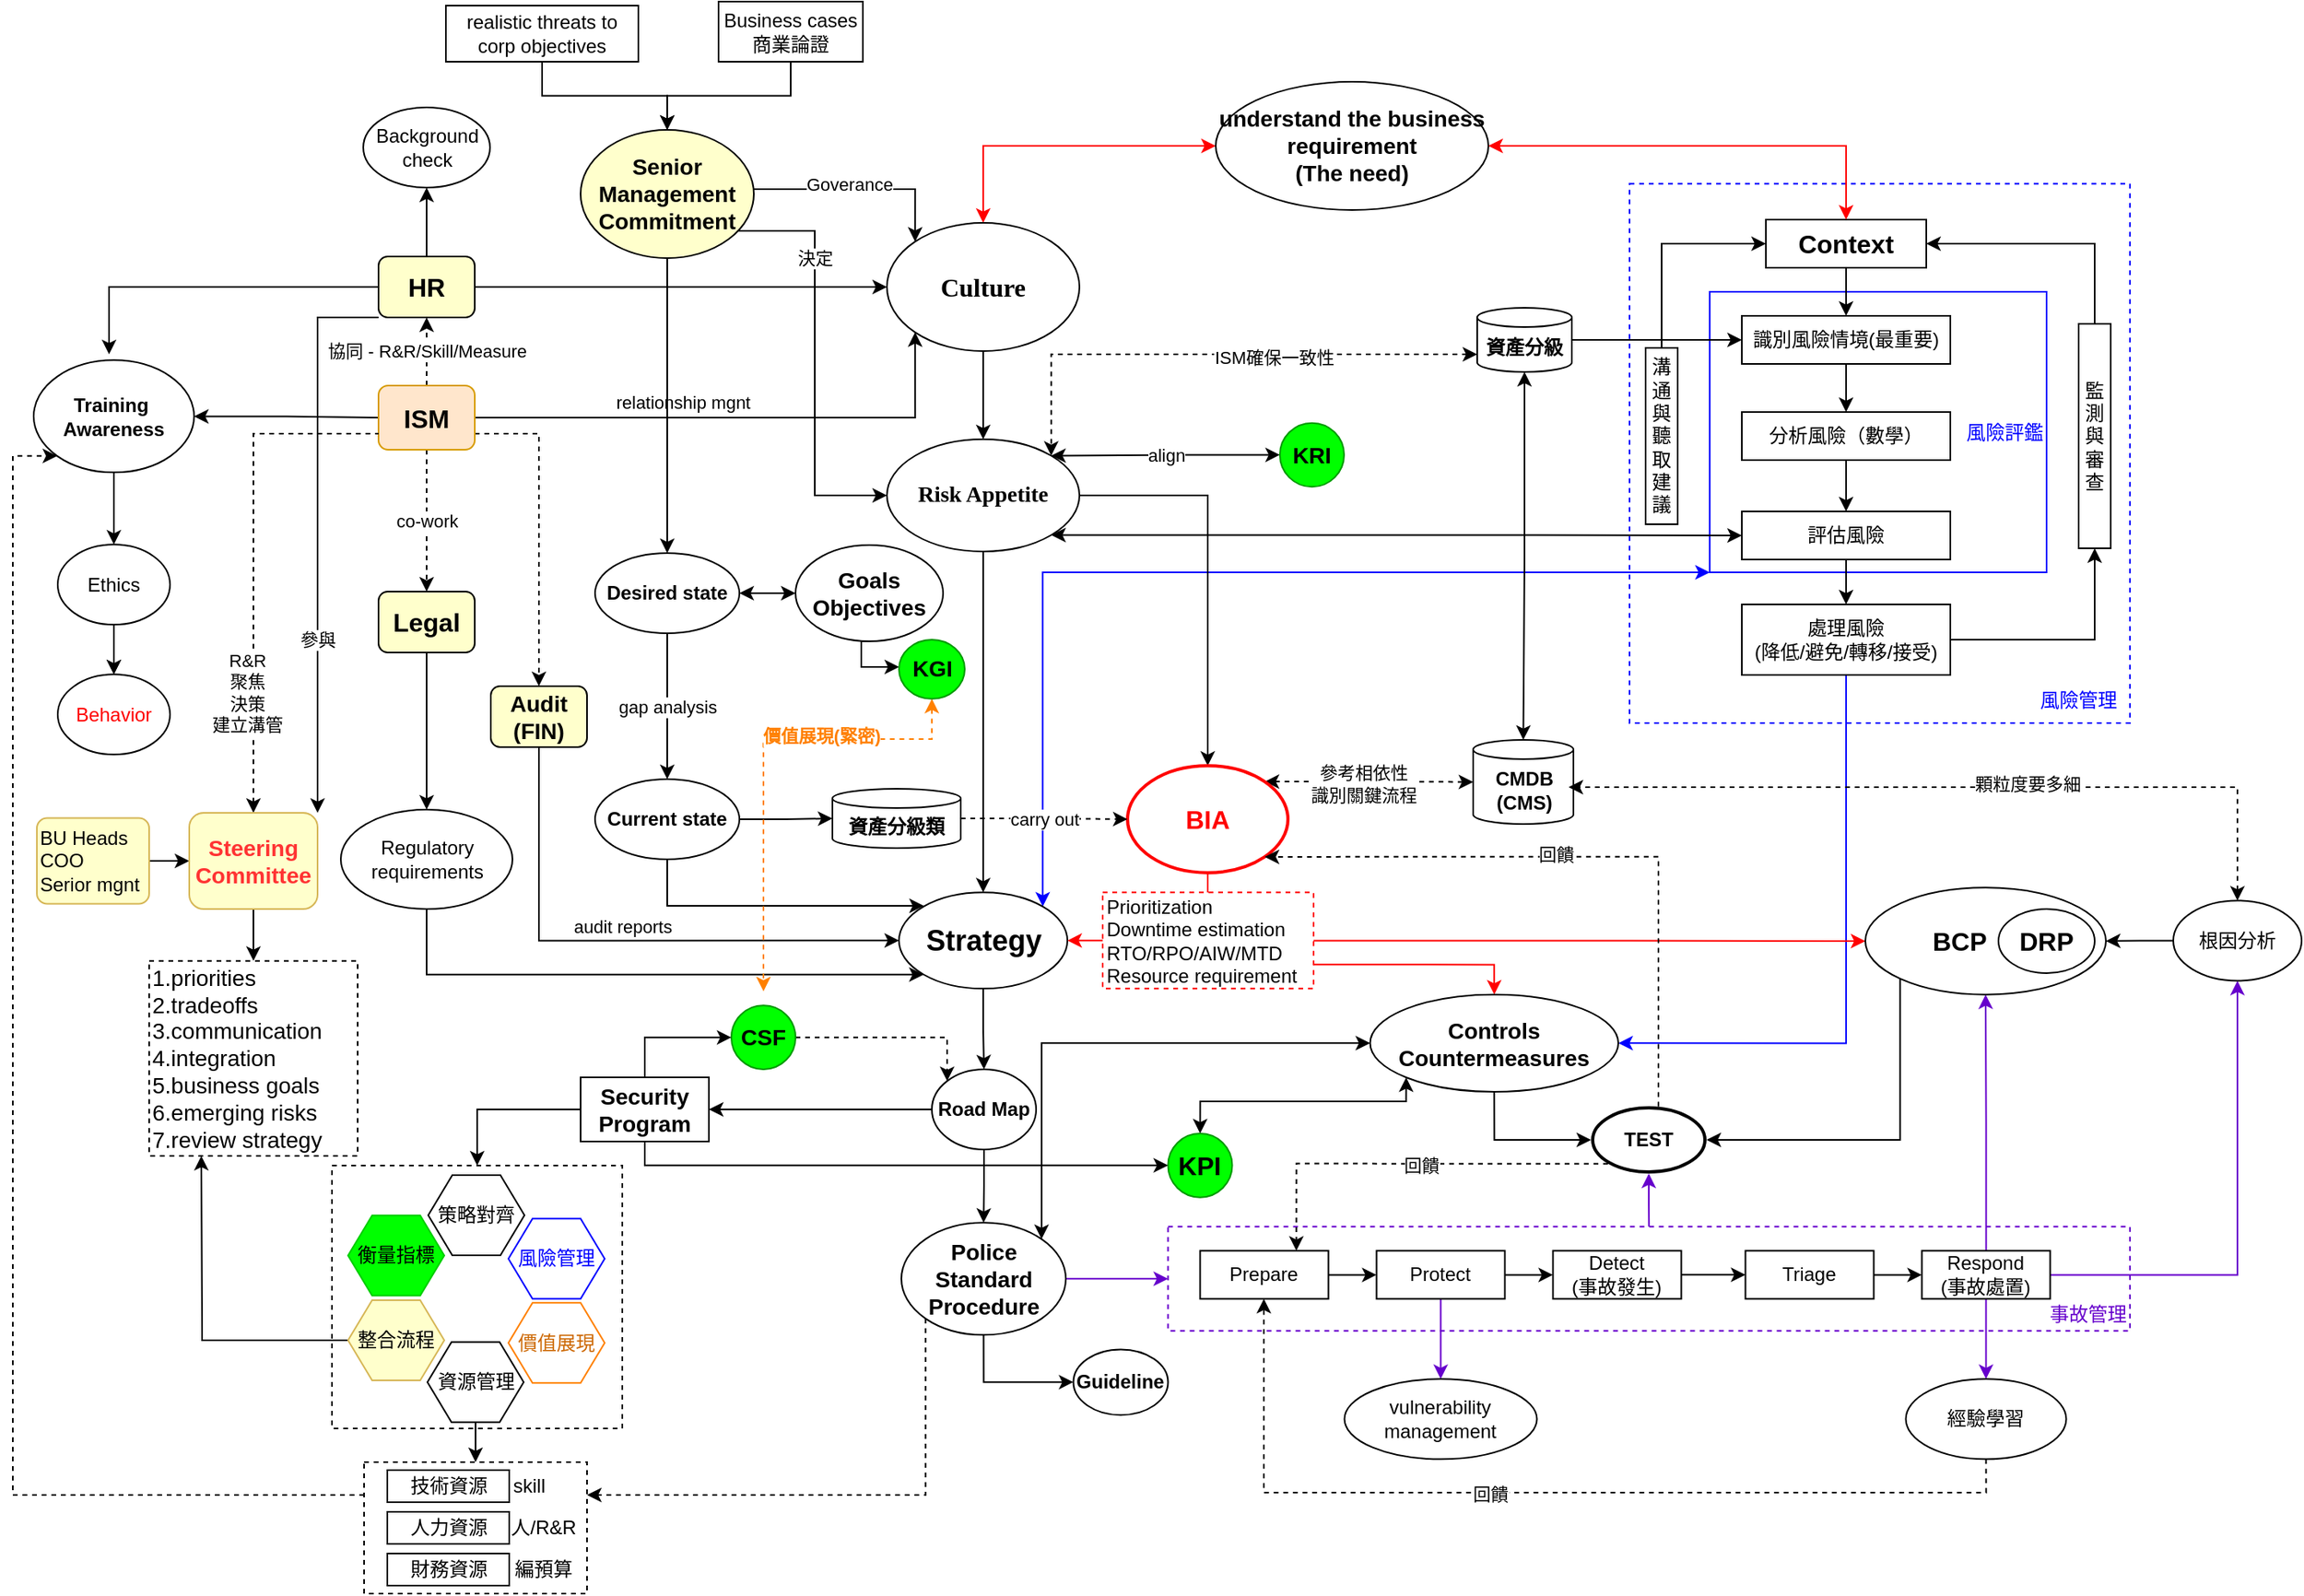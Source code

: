 <mxfile version="14.4.2" type="github">
  <diagram name="CISM" id="42789a77-a242-8287-6e28-9cd8cfd52e62">
    <mxGraphModel dx="1422" dy="736" grid="1" gridSize="10" guides="1" tooltips="1" connect="1" arrows="1" fold="1" page="1" pageScale="1" pageWidth="1600" pageHeight="1200" background="#ffffff" math="0" shadow="0">
      <root>
        <mxCell id="0" />
        <mxCell id="1" parent="0" />
        <mxCell id="6cWSYlQudJ8H9ZqFwGrA-1" style="edgeStyle=orthogonalEdgeStyle;rounded=0;orthogonalLoop=1;jettySize=auto;html=1;exitX=0;exitY=0.25;exitDx=0;exitDy=0;entryX=0;entryY=1;entryDx=0;entryDy=0;dashed=1;" edge="1" parent="1" source="t0RdN4NFsOp_hTCud_wr-24" target="Z_T5WOkKw4FG-YKkFipD-11">
          <mxGeometry relative="1" as="geometry">
            <Array as="points">
              <mxPoint x="10" y="952" />
              <mxPoint x="10" y="303" />
            </Array>
          </mxGeometry>
        </mxCell>
        <mxCell id="t0RdN4NFsOp_hTCud_wr-24" value="/ㄥ" style="rounded=0;whiteSpace=wrap;html=1;dashed=1;" parent="1" vertex="1">
          <mxGeometry x="229" y="931" width="139" height="82" as="geometry" />
        </mxCell>
        <mxCell id="t0RdN4NFsOp_hTCud_wr-13" value="" style="rounded=0;whiteSpace=wrap;html=1;dashed=1;" parent="1" vertex="1">
          <mxGeometry x="209" y="746" width="181" height="164" as="geometry" />
        </mxCell>
        <mxCell id="RKfxSkE61p598FqZE3x6-5" value="&lt;div style=&quot;text-align: justify&quot;&gt;&lt;/div&gt;" style="rounded=0;whiteSpace=wrap;html=1;align=right;strokeColor=#0000FF;dashed=1;" parent="1" vertex="1">
          <mxGeometry x="1018" y="133.67" width="312" height="336.33" as="geometry" />
        </mxCell>
        <mxCell id="Z_T5WOkKw4FG-YKkFipD-60" value="&lt;div&gt;&lt;span&gt;&lt;font color=&quot;#6600cc&quot;&gt;&lt;br&gt;&lt;/font&gt;&lt;/span&gt;&lt;/div&gt;&lt;div&gt;&lt;span&gt;&lt;font color=&quot;#6600cc&quot;&gt;&lt;br&gt;&lt;/font&gt;&lt;/span&gt;&lt;/div&gt;&lt;div&gt;&lt;span&gt;&lt;font color=&quot;#6600cc&quot;&gt;&lt;br&gt;&lt;/font&gt;&lt;/span&gt;&lt;/div&gt;&lt;div&gt;&lt;span&gt;&lt;font color=&quot;#6600cc&quot;&gt;事故管理&lt;/font&gt;&lt;/span&gt;&lt;/div&gt;" style="rounded=0;whiteSpace=wrap;html=1;fillColor=#FFFFFF;align=right;dashed=1;strokeColor=#6600CC;" parent="1" vertex="1">
          <mxGeometry x="730.25" y="784.16" width="599.75" height="65" as="geometry" />
        </mxCell>
        <mxCell id="Z_T5WOkKw4FG-YKkFipD-143" style="edgeStyle=orthogonalEdgeStyle;rounded=0;orthogonalLoop=1;jettySize=auto;html=1;entryX=1;entryY=0;entryDx=0;entryDy=0;startArrow=classic;startFill=1;endArrow=classic;endFill=1;exitX=0;exitY=1;exitDx=0;exitDy=0;strokeColor=#0000FF;" parent="1" source="Z_T5WOkKw4FG-YKkFipD-38" target="Z_T5WOkKw4FG-YKkFipD-3" edge="1">
          <mxGeometry relative="1" as="geometry">
            <Array as="points">
              <mxPoint x="652" y="376" />
            </Array>
          </mxGeometry>
        </mxCell>
        <mxCell id="Z_T5WOkKw4FG-YKkFipD-38" value="&lt;font color=&quot;#0000ff&quot;&gt;風險評鑑&lt;/font&gt;" style="rounded=0;whiteSpace=wrap;html=1;fillColor=#FFFFFF;align=right;strokeColor=#0000FF;" parent="1" vertex="1">
          <mxGeometry x="1068" y="201" width="210" height="175" as="geometry" />
        </mxCell>
        <mxCell id="Z_T5WOkKw4FG-YKkFipD-5" style="edgeStyle=orthogonalEdgeStyle;rounded=0;orthogonalLoop=1;jettySize=auto;html=1;exitX=0;exitY=0.5;exitDx=0;exitDy=0;startArrow=classic;startFill=1;endArrow=classic;endFill=1;strokeColor=#FF0000;" parent="1" source="RKfxSkE61p598FqZE3x6-7" target="1ea317790d2ca983-3" edge="1">
          <mxGeometry relative="1" as="geometry">
            <mxPoint x="295" y="188" as="sourcePoint" />
            <Array as="points">
              <mxPoint x="615" y="110" />
            </Array>
          </mxGeometry>
        </mxCell>
        <mxCell id="Z_T5WOkKw4FG-YKkFipD-2" style="edgeStyle=orthogonalEdgeStyle;rounded=0;orthogonalLoop=1;jettySize=auto;html=1;exitX=0.5;exitY=1;exitDx=0;exitDy=0;" parent="1" source="1ea317790d2ca983-3" target="1ea317790d2ca983-4" edge="1">
          <mxGeometry relative="1" as="geometry" />
        </mxCell>
        <mxCell id="Z_T5WOkKw4FG-YKkFipD-57" style="edgeStyle=orthogonalEdgeStyle;rounded=0;orthogonalLoop=1;jettySize=auto;html=1;entryX=1;entryY=0.5;entryDx=0;entryDy=0;startArrow=classic;startFill=1;endArrow=none;endFill=0;" parent="1" source="1ea317790d2ca983-3" target="Z_T5WOkKw4FG-YKkFipD-21" edge="1">
          <mxGeometry relative="1" as="geometry" />
        </mxCell>
        <mxCell id="1ea317790d2ca983-3" value="&lt;span&gt;&lt;font size=&quot;1&quot;&gt;&lt;b style=&quot;font-size: 16px&quot;&gt;Culture&lt;/b&gt;&lt;/font&gt;&lt;/span&gt;" style="ellipse;whiteSpace=wrap;html=1;rounded=0;shadow=0;comic=0;labelBackgroundColor=none;strokeWidth=1;fontFamily=Verdana;fontSize=12;align=center;" parent="1" vertex="1">
          <mxGeometry x="555" y="158" width="120" height="80" as="geometry" />
        </mxCell>
        <mxCell id="Z_T5WOkKw4FG-YKkFipD-75" value="" style="edgeStyle=orthogonalEdgeStyle;rounded=0;orthogonalLoop=1;jettySize=auto;html=1;startArrow=none;startFill=0;endArrow=classic;endFill=1;entryX=0.5;entryY=0;entryDx=0;entryDy=0;exitX=1;exitY=0.5;exitDx=0;exitDy=0;exitPerimeter=0;" parent="1" source="1ea317790d2ca983-4" target="Z_T5WOkKw4FG-YKkFipD-55" edge="1">
          <mxGeometry relative="1" as="geometry" />
        </mxCell>
        <mxCell id="Z_T5WOkKw4FG-YKkFipD-111" style="edgeStyle=orthogonalEdgeStyle;rounded=0;orthogonalLoop=1;jettySize=auto;html=1;exitX=1;exitY=1;exitDx=0;exitDy=0;entryX=0;entryY=0.5;entryDx=0;entryDy=0;startArrow=classic;startFill=1;endArrow=classic;endFill=1;" parent="1" source="1ea317790d2ca983-4" target="Z_T5WOkKw4FG-YKkFipD-30" edge="1">
          <mxGeometry relative="1" as="geometry">
            <Array as="points">
              <mxPoint x="960" y="353" />
              <mxPoint x="960" y="353" />
            </Array>
          </mxGeometry>
        </mxCell>
        <mxCell id="Z_T5WOkKw4FG-YKkFipD-129" style="edgeStyle=orthogonalEdgeStyle;rounded=0;orthogonalLoop=1;jettySize=auto;html=1;startArrow=none;startFill=0;endArrow=classic;endFill=1;" parent="1" source="1ea317790d2ca983-4" target="Z_T5WOkKw4FG-YKkFipD-3" edge="1">
          <mxGeometry relative="1" as="geometry" />
        </mxCell>
        <mxCell id="1ea317790d2ca983-4" value="&lt;span&gt;&lt;font size=&quot;1&quot;&gt;&lt;b style=&quot;font-size: 14px&quot;&gt;Risk Appetite&lt;/b&gt;&lt;/font&gt;&lt;/span&gt;" style="ellipse;whiteSpace=wrap;html=1;rounded=0;shadow=0;comic=0;labelBackgroundColor=none;strokeWidth=1;fontFamily=Verdana;fontSize=12;align=center;" parent="1" vertex="1">
          <mxGeometry x="555" y="293" width="120" height="70" as="geometry" />
        </mxCell>
        <mxCell id="Z_T5WOkKw4FG-YKkFipD-132" value="" style="edgeStyle=orthogonalEdgeStyle;rounded=0;orthogonalLoop=1;jettySize=auto;html=1;startArrow=none;startFill=0;endArrow=classic;endFill=1;" parent="1" source="I_x3B0UFov074bQ4PSzn-11" target="Z_T5WOkKw4FG-YKkFipD-4" edge="1">
          <mxGeometry relative="1" as="geometry" />
        </mxCell>
        <mxCell id="Z_T5WOkKw4FG-YKkFipD-3" value="&lt;b&gt;&lt;font style=&quot;font-size: 18px&quot;&gt;Strategy&lt;/font&gt;&lt;/b&gt;" style="ellipse;whiteSpace=wrap;html=1;" parent="1" vertex="1">
          <mxGeometry x="562.5" y="575.66" width="105" height="60" as="geometry" />
        </mxCell>
        <mxCell id="Z_T5WOkKw4FG-YKkFipD-66" value="" style="edgeStyle=orthogonalEdgeStyle;rounded=0;orthogonalLoop=1;jettySize=auto;html=1;strokeColor=#6600CC;" parent="1" source="Z_T5WOkKw4FG-YKkFipD-4" target="Z_T5WOkKw4FG-YKkFipD-60" edge="1">
          <mxGeometry relative="1" as="geometry" />
        </mxCell>
        <mxCell id="6cWSYlQudJ8H9ZqFwGrA-2" style="edgeStyle=orthogonalEdgeStyle;rounded=0;orthogonalLoop=1;jettySize=auto;html=1;exitX=0;exitY=1;exitDx=0;exitDy=0;entryX=1;entryY=0.25;entryDx=0;entryDy=0;dashed=1;" edge="1" parent="1" source="Z_T5WOkKw4FG-YKkFipD-4" target="t0RdN4NFsOp_hTCud_wr-24">
          <mxGeometry relative="1" as="geometry">
            <Array as="points">
              <mxPoint x="579" y="952" />
            </Array>
          </mxGeometry>
        </mxCell>
        <mxCell id="Z_T5WOkKw4FG-YKkFipD-4" value="&lt;b style=&quot;font-size: 14px&quot;&gt;&lt;span&gt;Police&lt;/span&gt;&lt;br&gt;&lt;span&gt;Standard&lt;/span&gt;&lt;br&gt;&lt;span&gt;Procedure&lt;/span&gt;&lt;/b&gt;" style="ellipse;whiteSpace=wrap;html=1;align=center;" parent="1" vertex="1">
          <mxGeometry x="564" y="781.66" width="102.5" height="70" as="geometry" />
        </mxCell>
        <mxCell id="Z_T5WOkKw4FG-YKkFipD-15" value="" style="edgeStyle=orthogonalEdgeStyle;rounded=0;orthogonalLoop=1;jettySize=auto;html=1;" parent="1" source="Z_T5WOkKw4FG-YKkFipD-9" target="Z_T5WOkKw4FG-YKkFipD-10" edge="1">
          <mxGeometry relative="1" as="geometry" />
        </mxCell>
        <mxCell id="Z_T5WOkKw4FG-YKkFipD-10" value="&lt;font color=&quot;#ff0000&quot;&gt;Behavior&lt;/font&gt;" style="ellipse;whiteSpace=wrap;html=1;" parent="1" vertex="1">
          <mxGeometry x="38" y="439.66" width="70" height="50" as="geometry" />
        </mxCell>
        <mxCell id="Z_T5WOkKw4FG-YKkFipD-14" value="" style="edgeStyle=orthogonalEdgeStyle;rounded=0;orthogonalLoop=1;jettySize=auto;html=1;" parent="1" source="Z_T5WOkKw4FG-YKkFipD-9" target="Z_T5WOkKw4FG-YKkFipD-10" edge="1">
          <mxGeometry relative="1" as="geometry" />
        </mxCell>
        <mxCell id="Z_T5WOkKw4FG-YKkFipD-69" value="" style="edgeStyle=orthogonalEdgeStyle;rounded=0;orthogonalLoop=1;jettySize=auto;html=1;startArrow=classic;startFill=1;endArrow=none;endFill=0;" parent="1" source="Z_T5WOkKw4FG-YKkFipD-11" target="Z_T5WOkKw4FG-YKkFipD-20" edge="1">
          <mxGeometry relative="1" as="geometry" />
        </mxCell>
        <mxCell id="Z_T5WOkKw4FG-YKkFipD-11" value="&lt;b&gt;Training&amp;nbsp;&lt;br&gt;Awareness&lt;/b&gt;" style="ellipse;whiteSpace=wrap;html=1;" parent="1" vertex="1">
          <mxGeometry x="23" y="243.66" width="100" height="70" as="geometry" />
        </mxCell>
        <mxCell id="Z_T5WOkKw4FG-YKkFipD-9" value="Ethics" style="ellipse;whiteSpace=wrap;html=1;" parent="1" vertex="1">
          <mxGeometry x="38" y="358.66" width="70" height="50" as="geometry" />
        </mxCell>
        <mxCell id="Z_T5WOkKw4FG-YKkFipD-16" value="" style="edgeStyle=orthogonalEdgeStyle;rounded=0;orthogonalLoop=1;jettySize=auto;html=1;" parent="1" source="Z_T5WOkKw4FG-YKkFipD-11" target="Z_T5WOkKw4FG-YKkFipD-9" edge="1">
          <mxGeometry relative="1" as="geometry">
            <mxPoint x="73" y="338.66" as="sourcePoint" />
            <mxPoint x="73" y="453.66" as="targetPoint" />
          </mxGeometry>
        </mxCell>
        <mxCell id="Z_T5WOkKw4FG-YKkFipD-24" value="relationship mgnt" style="edgeStyle=orthogonalEdgeStyle;rounded=0;orthogonalLoop=1;jettySize=auto;html=1;entryX=0;entryY=1;entryDx=0;entryDy=0;exitX=1;exitY=0.5;exitDx=0;exitDy=0;align=right;" parent="1" source="Z_T5WOkKw4FG-YKkFipD-20" target="1ea317790d2ca983-3" edge="1">
          <mxGeometry x="0.046" y="10" relative="1" as="geometry">
            <Array as="points">
              <mxPoint x="573" y="280" />
            </Array>
            <mxPoint x="1" as="offset" />
          </mxGeometry>
        </mxCell>
        <mxCell id="Z_T5WOkKw4FG-YKkFipD-70" value="協同&amp;nbsp;- R&amp;amp;R/Skill/Measure" style="edgeStyle=orthogonalEdgeStyle;rounded=0;orthogonalLoop=1;jettySize=auto;html=1;startArrow=none;startFill=0;endArrow=classic;endFill=1;dashed=1;" parent="1" source="Z_T5WOkKw4FG-YKkFipD-20" target="Z_T5WOkKw4FG-YKkFipD-21" edge="1">
          <mxGeometry relative="1" as="geometry" />
        </mxCell>
        <mxCell id="Z_T5WOkKw4FG-YKkFipD-72" value="co-work" style="edgeStyle=orthogonalEdgeStyle;rounded=0;orthogonalLoop=1;jettySize=auto;html=1;dashed=1;startArrow=none;startFill=0;endArrow=classic;endFill=1;" parent="1" source="Z_T5WOkKw4FG-YKkFipD-20" target="Z_T5WOkKw4FG-YKkFipD-71" edge="1">
          <mxGeometry relative="1" as="geometry" />
        </mxCell>
        <mxCell id="LcdW9NNW-dmjEEYMS5UG-3" style="edgeStyle=orthogonalEdgeStyle;rounded=0;orthogonalLoop=1;jettySize=auto;html=1;entryX=0.5;entryY=0;entryDx=0;entryDy=0;dashed=1;exitX=1;exitY=0.75;exitDx=0;exitDy=0;" parent="1" source="Z_T5WOkKw4FG-YKkFipD-20" target="LcdW9NNW-dmjEEYMS5UG-1" edge="1">
          <mxGeometry relative="1" as="geometry">
            <Array as="points">
              <mxPoint x="338" y="290" />
            </Array>
          </mxGeometry>
        </mxCell>
        <mxCell id="Z_T5WOkKw4FG-YKkFipD-20" value="&lt;b&gt;&lt;font style=&quot;font-size: 16px&quot;&gt;ISM&lt;/font&gt;&lt;/b&gt;" style="rounded=1;whiteSpace=wrap;html=1;fillColor=#ffe6cc;strokeColor=#d79b00;" parent="1" vertex="1">
          <mxGeometry x="238" y="259.5" width="60" height="40" as="geometry" />
        </mxCell>
        <mxCell id="Z_T5WOkKw4FG-YKkFipD-58" value="" style="edgeStyle=orthogonalEdgeStyle;rounded=0;orthogonalLoop=1;jettySize=auto;html=1;" parent="1" source="Z_T5WOkKw4FG-YKkFipD-21" edge="1">
          <mxGeometry relative="1" as="geometry">
            <mxPoint x="70" y="240" as="targetPoint" />
            <Array as="points">
              <mxPoint x="70" y="198" />
              <mxPoint x="70" y="240" />
            </Array>
          </mxGeometry>
        </mxCell>
        <mxCell id="7DjKlJsCixt-iZ4Y43LJ-12" value="" style="edgeStyle=orthogonalEdgeStyle;rounded=0;orthogonalLoop=1;jettySize=auto;html=1;startArrow=none;startFill=0;endArrow=classic;endFill=1;" parent="1" source="Z_T5WOkKw4FG-YKkFipD-21" target="7DjKlJsCixt-iZ4Y43LJ-11" edge="1">
          <mxGeometry relative="1" as="geometry" />
        </mxCell>
        <mxCell id="I_x3B0UFov074bQ4PSzn-13" style="edgeStyle=orthogonalEdgeStyle;rounded=0;orthogonalLoop=1;jettySize=auto;html=1;exitX=0;exitY=1;exitDx=0;exitDy=0;entryX=1;entryY=0;entryDx=0;entryDy=0;startArrow=none;startFill=0;endArrow=classic;endFill=1;strokeColor=#000000;" parent="1" source="Z_T5WOkKw4FG-YKkFipD-21" target="RKfxSkE61p598FqZE3x6-9" edge="1">
          <mxGeometry relative="1" as="geometry">
            <Array as="points">
              <mxPoint x="200" y="217" />
            </Array>
          </mxGeometry>
        </mxCell>
        <mxCell id="I_x3B0UFov074bQ4PSzn-14" value="參與" style="edgeLabel;html=1;align=center;verticalAlign=middle;resizable=0;points=[];" parent="I_x3B0UFov074bQ4PSzn-13" vertex="1" connectable="0">
          <mxGeometry x="-0.135" y="1" relative="1" as="geometry">
            <mxPoint x="-1" y="89" as="offset" />
          </mxGeometry>
        </mxCell>
        <mxCell id="Z_T5WOkKw4FG-YKkFipD-21" value="&lt;b&gt;&lt;font style=&quot;font-size: 16px&quot;&gt;HR&lt;/font&gt;&lt;/b&gt;" style="rounded=1;whiteSpace=wrap;html=1;fillColor=#FFFFCC;" parent="1" vertex="1">
          <mxGeometry x="238" y="179" width="60" height="38" as="geometry" />
        </mxCell>
        <mxCell id="Z_T5WOkKw4FG-YKkFipD-28" value="" style="edgeStyle=orthogonalEdgeStyle;rounded=0;orthogonalLoop=1;jettySize=auto;html=1;" parent="1" source="Z_T5WOkKw4FG-YKkFipD-25" target="Z_T5WOkKw4FG-YKkFipD-27" edge="1">
          <mxGeometry relative="1" as="geometry" />
        </mxCell>
        <mxCell id="Z_T5WOkKw4FG-YKkFipD-25" value="&lt;b&gt;&lt;font style=&quot;font-size: 16px&quot;&gt;Context&lt;/font&gt;&lt;/b&gt;" style="rounded=0;whiteSpace=wrap;html=1;fillColor=#FFFFFF;" parent="1" vertex="1">
          <mxGeometry x="1103" y="156" width="100" height="30" as="geometry" />
        </mxCell>
        <mxCell id="Z_T5WOkKw4FG-YKkFipD-34" value="" style="edgeStyle=orthogonalEdgeStyle;rounded=0;orthogonalLoop=1;jettySize=auto;html=1;entryX=0.5;entryY=0;entryDx=0;entryDy=0;" parent="1" source="Z_T5WOkKw4FG-YKkFipD-27" target="Z_T5WOkKw4FG-YKkFipD-29" edge="1">
          <mxGeometry relative="1" as="geometry" />
        </mxCell>
        <mxCell id="Z_T5WOkKw4FG-YKkFipD-27" value="識別風險情境(最重要)" style="rounded=0;whiteSpace=wrap;html=1;fillColor=#FFFFFF;" parent="1" vertex="1">
          <mxGeometry x="1088" y="216" width="130" height="30" as="geometry" />
        </mxCell>
        <mxCell id="Z_T5WOkKw4FG-YKkFipD-32" value="" style="edgeStyle=orthogonalEdgeStyle;rounded=0;orthogonalLoop=1;jettySize=auto;html=1;" parent="1" source="Z_T5WOkKw4FG-YKkFipD-29" target="Z_T5WOkKw4FG-YKkFipD-30" edge="1">
          <mxGeometry relative="1" as="geometry" />
        </mxCell>
        <mxCell id="Z_T5WOkKw4FG-YKkFipD-29" value="分析風險（數學）" style="rounded=0;whiteSpace=wrap;html=1;fillColor=#FFFFFF;" parent="1" vertex="1">
          <mxGeometry x="1088" y="276" width="130" height="30" as="geometry" />
        </mxCell>
        <mxCell id="Z_T5WOkKw4FG-YKkFipD-36" value="" style="edgeStyle=orthogonalEdgeStyle;rounded=0;orthogonalLoop=1;jettySize=auto;html=1;" parent="1" source="Z_T5WOkKw4FG-YKkFipD-30" target="Z_T5WOkKw4FG-YKkFipD-35" edge="1">
          <mxGeometry relative="1" as="geometry" />
        </mxCell>
        <mxCell id="Z_T5WOkKw4FG-YKkFipD-30" value="評估風險" style="rounded=0;whiteSpace=wrap;html=1;fillColor=#FFFFFF;" parent="1" vertex="1">
          <mxGeometry x="1088" y="338" width="130" height="30" as="geometry" />
        </mxCell>
        <mxCell id="Z_T5WOkKw4FG-YKkFipD-44" style="edgeStyle=orthogonalEdgeStyle;rounded=0;orthogonalLoop=1;jettySize=auto;html=1;entryX=0.5;entryY=1;entryDx=0;entryDy=0;" parent="1" source="Z_T5WOkKw4FG-YKkFipD-35" target="Z_T5WOkKw4FG-YKkFipD-42" edge="1">
          <mxGeometry relative="1" as="geometry" />
        </mxCell>
        <mxCell id="Z_T5WOkKw4FG-YKkFipD-138" style="edgeStyle=orthogonalEdgeStyle;rounded=0;orthogonalLoop=1;jettySize=auto;html=1;entryX=1;entryY=0.5;entryDx=0;entryDy=0;startArrow=none;startFill=0;endArrow=classic;endFill=1;exitX=0.5;exitY=1;exitDx=0;exitDy=0;strokeColor=#0000FF;" parent="1" source="Z_T5WOkKw4FG-YKkFipD-35" target="Z_T5WOkKw4FG-YKkFipD-136" edge="1">
          <mxGeometry relative="1" as="geometry">
            <mxPoint x="1113" y="472" as="sourcePoint" />
            <Array as="points">
              <mxPoint x="1153" y="670" />
            </Array>
          </mxGeometry>
        </mxCell>
        <mxCell id="Z_T5WOkKw4FG-YKkFipD-35" value="處理風險&lt;br&gt;(降低/避免/轉移/接受)" style="rounded=0;whiteSpace=wrap;html=1;fillColor=#FFFFFF;" parent="1" vertex="1">
          <mxGeometry x="1088" y="396" width="130" height="44" as="geometry" />
        </mxCell>
        <mxCell id="Z_T5WOkKw4FG-YKkFipD-41" style="edgeStyle=orthogonalEdgeStyle;rounded=0;orthogonalLoop=1;jettySize=auto;html=1;entryX=0;entryY=0.5;entryDx=0;entryDy=0;exitX=0.5;exitY=0;exitDx=0;exitDy=0;" parent="1" source="Z_T5WOkKw4FG-YKkFipD-40" target="Z_T5WOkKw4FG-YKkFipD-25" edge="1">
          <mxGeometry relative="1" as="geometry">
            <Array as="points">
              <mxPoint x="1038" y="171" />
            </Array>
          </mxGeometry>
        </mxCell>
        <mxCell id="Z_T5WOkKw4FG-YKkFipD-40" value="溝通與聽取建議" style="rounded=0;whiteSpace=wrap;html=1;fillColor=#FFFFFF;" parent="1" vertex="1">
          <mxGeometry x="1028" y="236" width="20" height="110" as="geometry" />
        </mxCell>
        <mxCell id="Z_T5WOkKw4FG-YKkFipD-45" style="edgeStyle=orthogonalEdgeStyle;rounded=0;orthogonalLoop=1;jettySize=auto;html=1;entryX=1;entryY=0.5;entryDx=0;entryDy=0;" parent="1" source="Z_T5WOkKw4FG-YKkFipD-42" target="Z_T5WOkKw4FG-YKkFipD-25" edge="1">
          <mxGeometry relative="1" as="geometry">
            <Array as="points">
              <mxPoint x="1308" y="171" />
            </Array>
          </mxGeometry>
        </mxCell>
        <mxCell id="Z_T5WOkKw4FG-YKkFipD-42" value="監測與審查" style="rounded=0;whiteSpace=wrap;html=1;fillColor=#FFFFFF;" parent="1" vertex="1">
          <mxGeometry x="1298" y="221" width="20" height="140" as="geometry" />
        </mxCell>
        <mxCell id="Z_T5WOkKw4FG-YKkFipD-61" value="" style="edgeStyle=orthogonalEdgeStyle;rounded=0;orthogonalLoop=1;jettySize=auto;html=1;" parent="1" source="Z_T5WOkKw4FG-YKkFipD-49" target="Z_T5WOkKw4FG-YKkFipD-50" edge="1">
          <mxGeometry relative="1" as="geometry" />
        </mxCell>
        <mxCell id="Z_T5WOkKw4FG-YKkFipD-49" value="Prepare" style="rounded=0;whiteSpace=wrap;html=1;strokeColor=#000000;fillColor=#FFFFFF;" parent="1" vertex="1">
          <mxGeometry x="750.25" y="799.16" width="80" height="30" as="geometry" />
        </mxCell>
        <mxCell id="Z_T5WOkKw4FG-YKkFipD-62" value="" style="edgeStyle=orthogonalEdgeStyle;rounded=0;orthogonalLoop=1;jettySize=auto;html=1;" parent="1" source="Z_T5WOkKw4FG-YKkFipD-50" target="Z_T5WOkKw4FG-YKkFipD-51" edge="1">
          <mxGeometry relative="1" as="geometry" />
        </mxCell>
        <mxCell id="Z_T5WOkKw4FG-YKkFipD-87" value="" style="edgeStyle=orthogonalEdgeStyle;rounded=0;orthogonalLoop=1;jettySize=auto;html=1;startArrow=none;startFill=0;endArrow=classic;endFill=1;strokeColor=#6600CC;" parent="1" source="Z_T5WOkKw4FG-YKkFipD-50" target="Z_T5WOkKw4FG-YKkFipD-86" edge="1">
          <mxGeometry relative="1" as="geometry" />
        </mxCell>
        <mxCell id="Z_T5WOkKw4FG-YKkFipD-50" value="Protect" style="rounded=0;whiteSpace=wrap;html=1;strokeColor=#000000;fillColor=#FFFFFF;" parent="1" vertex="1">
          <mxGeometry x="860.25" y="799.16" width="80" height="30" as="geometry" />
        </mxCell>
        <mxCell id="Z_T5WOkKw4FG-YKkFipD-63" value="" style="edgeStyle=orthogonalEdgeStyle;rounded=0;orthogonalLoop=1;jettySize=auto;html=1;" parent="1" source="Z_T5WOkKw4FG-YKkFipD-51" target="Z_T5WOkKw4FG-YKkFipD-53" edge="1">
          <mxGeometry relative="1" as="geometry" />
        </mxCell>
        <mxCell id="Z_T5WOkKw4FG-YKkFipD-51" value="Detect&lt;br&gt;(事故發生)" style="rounded=0;whiteSpace=wrap;html=1;strokeColor=#000000;fillColor=#FFFFFF;" parent="1" vertex="1">
          <mxGeometry x="970.25" y="799.16" width="80" height="30" as="geometry" />
        </mxCell>
        <mxCell id="Z_T5WOkKw4FG-YKkFipD-89" value="" style="edgeStyle=orthogonalEdgeStyle;rounded=0;orthogonalLoop=1;jettySize=auto;html=1;startArrow=none;startFill=0;endArrow=classic;endFill=1;strokeColor=#6600CC;" parent="1" source="Z_T5WOkKw4FG-YKkFipD-52" target="Z_T5WOkKw4FG-YKkFipD-88" edge="1">
          <mxGeometry relative="1" as="geometry" />
        </mxCell>
        <mxCell id="Z_T5WOkKw4FG-YKkFipD-105" style="edgeStyle=orthogonalEdgeStyle;rounded=0;orthogonalLoop=1;jettySize=auto;html=1;entryX=0.5;entryY=1;entryDx=0;entryDy=0;startArrow=none;startFill=0;endArrow=classic;endFill=1;strokeColor=#6600CC;" parent="1" source="Z_T5WOkKw4FG-YKkFipD-52" target="Z_T5WOkKw4FG-YKkFipD-104" edge="1">
          <mxGeometry relative="1" as="geometry">
            <mxPoint x="1380" y="774.66" as="targetPoint" />
          </mxGeometry>
        </mxCell>
        <mxCell id="Z_T5WOkKw4FG-YKkFipD-108" style="edgeStyle=orthogonalEdgeStyle;rounded=0;orthogonalLoop=1;jettySize=auto;html=1;entryX=0.5;entryY=1;entryDx=0;entryDy=0;startArrow=none;startFill=0;endArrow=classic;endFill=1;strokeColor=#6600CC;" parent="1" source="Z_T5WOkKw4FG-YKkFipD-52" target="Z_T5WOkKw4FG-YKkFipD-80" edge="1">
          <mxGeometry relative="1" as="geometry" />
        </mxCell>
        <mxCell id="Z_T5WOkKw4FG-YKkFipD-52" value="Respond&lt;br&gt;(事故處置)" style="rounded=0;whiteSpace=wrap;html=1;strokeColor=#000000;fillColor=#FFFFFF;" parent="1" vertex="1">
          <mxGeometry x="1200.25" y="799.16" width="80" height="30" as="geometry" />
        </mxCell>
        <mxCell id="Z_T5WOkKw4FG-YKkFipD-64" value="" style="edgeStyle=orthogonalEdgeStyle;rounded=0;orthogonalLoop=1;jettySize=auto;html=1;" parent="1" source="Z_T5WOkKw4FG-YKkFipD-53" target="Z_T5WOkKw4FG-YKkFipD-52" edge="1">
          <mxGeometry relative="1" as="geometry" />
        </mxCell>
        <mxCell id="Z_T5WOkKw4FG-YKkFipD-53" value="Triage" style="rounded=0;whiteSpace=wrap;html=1;strokeColor=#000000;fillColor=#FFFFFF;" parent="1" vertex="1">
          <mxGeometry x="1090.25" y="799.16" width="80" height="30" as="geometry" />
        </mxCell>
        <mxCell id="Z_T5WOkKw4FG-YKkFipD-76" value="參考相依性&lt;br&gt;識別關鍵流程" style="edgeStyle=orthogonalEdgeStyle;rounded=0;orthogonalLoop=1;jettySize=auto;html=1;startArrow=classic;startFill=1;endArrow=classic;endFill=1;dashed=1;align=center;exitX=1;exitY=0;exitDx=0;exitDy=0;" parent="1" source="Z_T5WOkKw4FG-YKkFipD-55" target="Z_T5WOkKw4FG-YKkFipD-74" edge="1">
          <mxGeometry x="-0.061" y="-1" relative="1" as="geometry">
            <mxPoint as="offset" />
          </mxGeometry>
        </mxCell>
        <mxCell id="Z_T5WOkKw4FG-YKkFipD-78" value="" style="edgeStyle=orthogonalEdgeStyle;rounded=0;orthogonalLoop=1;jettySize=auto;html=1;startArrow=none;startFill=0;endArrow=classic;endFill=1;strokeColor=#FF0000;" parent="1" source="Z_T5WOkKw4FG-YKkFipD-55" target="Z_T5WOkKw4FG-YKkFipD-77" edge="1">
          <mxGeometry relative="1" as="geometry" />
        </mxCell>
        <mxCell id="Z_T5WOkKw4FG-YKkFipD-55" value="&lt;font style=&quot;font-size: 16px&quot; color=&quot;#ff0000&quot;&gt;&lt;b&gt;BIA&lt;/b&gt;&lt;/font&gt;" style="ellipse;whiteSpace=wrap;html=1;fillColor=#FFFFFF;strokeColor=#FF0000;strokeWidth=2;" parent="1" vertex="1">
          <mxGeometry x="705" y="496.66" width="100" height="66.67" as="geometry" />
        </mxCell>
        <mxCell id="Z_T5WOkKw4FG-YKkFipD-141" style="edgeStyle=orthogonalEdgeStyle;rounded=0;orthogonalLoop=1;jettySize=auto;html=1;startArrow=none;startFill=0;endArrow=classic;endFill=1;" parent="1" source="Z_T5WOkKw4FG-YKkFipD-71" target="Z_T5WOkKw4FG-YKkFipD-139" edge="1">
          <mxGeometry relative="1" as="geometry" />
        </mxCell>
        <mxCell id="Z_T5WOkKw4FG-YKkFipD-71" value="&lt;b&gt;&lt;font style=&quot;font-size: 16px&quot;&gt;Legal&lt;/font&gt;&lt;/b&gt;" style="rounded=1;whiteSpace=wrap;html=1;fillColor=#FFFFCC;" parent="1" vertex="1">
          <mxGeometry x="238" y="388" width="60" height="38" as="geometry" />
        </mxCell>
        <mxCell id="Z_T5WOkKw4FG-YKkFipD-74" value="&lt;b&gt;CMDB&lt;br&gt;(CMS)&lt;br&gt;&lt;/b&gt;" style="shape=cylinder3;whiteSpace=wrap;html=1;boundedLbl=1;backgroundOutline=1;size=6;fillColor=#FFFFFF;" parent="1" vertex="1">
          <mxGeometry x="920.5" y="480.5" width="62.5" height="52.5" as="geometry" />
        </mxCell>
        <mxCell id="Z_T5WOkKw4FG-YKkFipD-79" value="" style="edgeStyle=orthogonalEdgeStyle;rounded=0;orthogonalLoop=1;jettySize=auto;html=1;startArrow=none;startFill=0;endArrow=classic;endFill=1;exitX=0;exitY=0.5;exitDx=0;exitDy=0;entryX=1;entryY=0.5;entryDx=0;entryDy=0;strokeColor=#FF0000;" parent="1" source="Z_T5WOkKw4FG-YKkFipD-77" target="Z_T5WOkKw4FG-YKkFipD-3" edge="1">
          <mxGeometry relative="1" as="geometry" />
        </mxCell>
        <mxCell id="Z_T5WOkKw4FG-YKkFipD-84" style="edgeStyle=orthogonalEdgeStyle;rounded=0;orthogonalLoop=1;jettySize=auto;html=1;entryX=0;entryY=0.5;entryDx=0;entryDy=0;startArrow=none;startFill=0;endArrow=classic;endFill=1;strokeColor=#FF0000;" parent="1" source="Z_T5WOkKw4FG-YKkFipD-77" target="Z_T5WOkKw4FG-YKkFipD-80" edge="1">
          <mxGeometry relative="1" as="geometry" />
        </mxCell>
        <mxCell id="Z_T5WOkKw4FG-YKkFipD-77" value="&lt;span&gt;Prioritization&lt;/span&gt;&lt;br&gt;&lt;span&gt;Downtime estimation&lt;br&gt;RTO/RPO/AIW/MTD&lt;br&gt;Resource requirement&lt;br&gt;&lt;/span&gt;" style="rounded=0;whiteSpace=wrap;html=1;fillColor=#FFFFFF;align=left;dashed=1;strokeColor=#FF0000;" parent="1" vertex="1">
          <mxGeometry x="689.5" y="575.66" width="131.5" height="60" as="geometry" />
        </mxCell>
        <mxCell id="lTVWN6JMBrnN6HqiNqL8-1" style="edgeStyle=orthogonalEdgeStyle;rounded=0;orthogonalLoop=1;jettySize=auto;html=1;exitX=0;exitY=1;exitDx=0;exitDy=0;entryX=1;entryY=0.5;entryDx=0;entryDy=0;" parent="1" source="Z_T5WOkKw4FG-YKkFipD-80" target="xGzVCziltJYHskcthxfu-1" edge="1">
          <mxGeometry relative="1" as="geometry">
            <Array as="points">
              <mxPoint x="1187" y="730" />
            </Array>
          </mxGeometry>
        </mxCell>
        <mxCell id="Z_T5WOkKw4FG-YKkFipD-80" value="&lt;blockquote style=&quot;margin: 0 0 0 40px ; border: none ; padding: 0px&quot;&gt;&lt;font style=&quot;font-size: 16px&quot;&gt;&lt;b&gt;BCP&lt;/b&gt;&lt;/font&gt;&lt;/blockquote&gt;" style="ellipse;whiteSpace=wrap;html=1;strokeColor=#000000;fillColor=#FFFFFF;align=left;" parent="1" vertex="1">
          <mxGeometry x="1165" y="572.66" width="150" height="66.67" as="geometry" />
        </mxCell>
        <mxCell id="Z_T5WOkKw4FG-YKkFipD-85" value="&lt;font style=&quot;font-size: 16px&quot;&gt;&lt;b&gt;DRP&lt;/b&gt;&lt;/font&gt;" style="ellipse;whiteSpace=wrap;html=1;strokeColor=#000000;fillColor=#FFFFFF;" parent="1" vertex="1">
          <mxGeometry x="1248" y="586" width="60" height="40" as="geometry" />
        </mxCell>
        <mxCell id="Z_T5WOkKw4FG-YKkFipD-86" value="vulnerability&lt;br&gt;management" style="ellipse;whiteSpace=wrap;html=1;strokeColor=#000000;fillColor=#FFFFFF;" parent="1" vertex="1">
          <mxGeometry x="840.25" y="879.16" width="120" height="50" as="geometry" />
        </mxCell>
        <mxCell id="Z_T5WOkKw4FG-YKkFipD-90" style="edgeStyle=orthogonalEdgeStyle;rounded=0;orthogonalLoop=1;jettySize=auto;html=1;startArrow=none;startFill=0;endArrow=classic;endFill=1;dashed=1;" parent="1" source="Z_T5WOkKw4FG-YKkFipD-88" target="Z_T5WOkKw4FG-YKkFipD-49" edge="1">
          <mxGeometry relative="1" as="geometry">
            <Array as="points">
              <mxPoint x="1240" y="950" />
              <mxPoint x="790" y="950" />
            </Array>
          </mxGeometry>
        </mxCell>
        <mxCell id="I_x3B0UFov074bQ4PSzn-23" value="回饋" style="edgeLabel;html=1;align=center;verticalAlign=middle;resizable=0;points=[];" parent="Z_T5WOkKw4FG-YKkFipD-90" vertex="1" connectable="0">
          <mxGeometry x="0.115" y="1" relative="1" as="geometry">
            <mxPoint as="offset" />
          </mxGeometry>
        </mxCell>
        <mxCell id="Z_T5WOkKw4FG-YKkFipD-88" value="經驗學習" style="ellipse;whiteSpace=wrap;html=1;strokeColor=#000000;fillColor=#FFFFFF;" parent="1" vertex="1">
          <mxGeometry x="1190.25" y="879.16" width="100" height="50" as="geometry" />
        </mxCell>
        <mxCell id="Z_T5WOkKw4FG-YKkFipD-133" value="carry out" style="edgeStyle=orthogonalEdgeStyle;rounded=0;orthogonalLoop=1;jettySize=auto;html=1;entryX=0;entryY=0.5;entryDx=0;entryDy=0;dashed=1;startArrow=none;startFill=0;endArrow=classic;endFill=1;align=center;" parent="1" source="ZfnocIq7j7UAg82WcDB6-1" target="Z_T5WOkKw4FG-YKkFipD-55" edge="1">
          <mxGeometry relative="1" as="geometry" />
        </mxCell>
        <mxCell id="Z_T5WOkKw4FG-YKkFipD-135" style="edgeStyle=orthogonalEdgeStyle;rounded=0;orthogonalLoop=1;jettySize=auto;html=1;startArrow=none;startFill=0;endArrow=classic;endFill=1;exitX=0.5;exitY=1;exitDx=0;exitDy=0;" parent="1" source="Z_T5WOkKw4FG-YKkFipD-94" edge="1">
          <mxGeometry relative="1" as="geometry">
            <Array as="points">
              <mxPoint x="418" y="584" />
            </Array>
            <mxPoint x="578" y="584" as="targetPoint" />
          </mxGeometry>
        </mxCell>
        <mxCell id="ZfnocIq7j7UAg82WcDB6-4" value="" style="edgeStyle=orthogonalEdgeStyle;rounded=0;orthogonalLoop=1;jettySize=auto;html=1;" parent="1" source="Z_T5WOkKw4FG-YKkFipD-94" target="ZfnocIq7j7UAg82WcDB6-1" edge="1">
          <mxGeometry relative="1" as="geometry" />
        </mxCell>
        <mxCell id="Z_T5WOkKw4FG-YKkFipD-94" value="&lt;b&gt;Current state&lt;/b&gt;" style="ellipse;whiteSpace=wrap;html=1;strokeColor=#000000;fillColor=#FFFFFF;" parent="1" vertex="1">
          <mxGeometry x="373" y="505" width="90" height="50" as="geometry" />
        </mxCell>
        <mxCell id="Z_T5WOkKw4FG-YKkFipD-127" value="gap analysis" style="edgeStyle=orthogonalEdgeStyle;rounded=0;orthogonalLoop=1;jettySize=auto;html=1;startArrow=none;startFill=0;endArrow=classic;endFill=1;" parent="1" source="Z_T5WOkKw4FG-YKkFipD-93" target="Z_T5WOkKw4FG-YKkFipD-94" edge="1">
          <mxGeometry relative="1" as="geometry" />
        </mxCell>
        <mxCell id="RKfxSkE61p598FqZE3x6-18" value="" style="edgeStyle=orthogonalEdgeStyle;rounded=0;orthogonalLoop=1;jettySize=auto;html=1;startArrow=classic;startFill=1;endArrow=classic;endFill=1;strokeColor=#000000;" parent="1" source="Z_T5WOkKw4FG-YKkFipD-93" target="RKfxSkE61p598FqZE3x6-17" edge="1">
          <mxGeometry relative="1" as="geometry" />
        </mxCell>
        <mxCell id="Z_T5WOkKw4FG-YKkFipD-93" value="&lt;b&gt;Desired state&lt;br&gt;&lt;/b&gt;" style="ellipse;whiteSpace=wrap;html=1;strokeColor=#000000;fillColor=#FFFFFF;" parent="1" vertex="1">
          <mxGeometry x="373" y="364.0" width="90" height="50" as="geometry" />
        </mxCell>
        <mxCell id="Z_T5WOkKw4FG-YKkFipD-146" style="edgeStyle=orthogonalEdgeStyle;rounded=0;orthogonalLoop=1;jettySize=auto;html=1;startArrow=classic;startFill=1;endArrow=classic;endFill=1;strokeColor=#000000;dashed=1;exitX=0.5;exitY=0;exitDx=0;exitDy=0;" parent="1" source="Z_T5WOkKw4FG-YKkFipD-104" edge="1">
          <mxGeometry relative="1" as="geometry">
            <Array as="points">
              <mxPoint x="1397" y="510" />
            </Array>
            <mxPoint x="980" y="510" as="targetPoint" />
          </mxGeometry>
        </mxCell>
        <mxCell id="I_x3B0UFov074bQ4PSzn-24" value="顆粒度要多細" style="edgeLabel;html=1;align=center;verticalAlign=middle;resizable=0;points=[];" parent="Z_T5WOkKw4FG-YKkFipD-146" vertex="1" connectable="0">
          <mxGeometry x="-0.17" y="-2" relative="1" as="geometry">
            <mxPoint as="offset" />
          </mxGeometry>
        </mxCell>
        <mxCell id="I_x3B0UFov074bQ4PSzn-1" value="" style="edgeStyle=orthogonalEdgeStyle;rounded=0;orthogonalLoop=1;jettySize=auto;html=1;entryX=1;entryY=0.5;entryDx=0;entryDy=0;" parent="1" source="Z_T5WOkKw4FG-YKkFipD-104" target="Z_T5WOkKw4FG-YKkFipD-80" edge="1">
          <mxGeometry relative="1" as="geometry">
            <mxPoint x="1320" y="606" as="targetPoint" />
          </mxGeometry>
        </mxCell>
        <mxCell id="Z_T5WOkKw4FG-YKkFipD-104" value="根因分析" style="ellipse;whiteSpace=wrap;html=1;strokeColor=#000000;fillColor=#FFFFFF;" parent="1" vertex="1">
          <mxGeometry x="1357" y="580.75" width="80" height="50" as="geometry" />
        </mxCell>
        <mxCell id="Z_T5WOkKw4FG-YKkFipD-115" style="edgeStyle=orthogonalEdgeStyle;rounded=0;orthogonalLoop=1;jettySize=auto;html=1;entryX=0.5;entryY=1;entryDx=0;entryDy=0;startArrow=classic;startFill=1;endArrow=none;endFill=0;" parent="1" source="Z_T5WOkKw4FG-YKkFipD-114" target="Z_T5WOkKw4FG-YKkFipD-4" edge="1">
          <mxGeometry relative="1" as="geometry" />
        </mxCell>
        <mxCell id="Z_T5WOkKw4FG-YKkFipD-114" value="&lt;b&gt;Guideline&lt;/b&gt;" style="ellipse;whiteSpace=wrap;html=1;" parent="1" vertex="1">
          <mxGeometry x="671.25" y="860.74" width="59" height="40.84" as="geometry" />
        </mxCell>
        <mxCell id="Z_T5WOkKw4FG-YKkFipD-123" value="決定" style="edgeStyle=orthogonalEdgeStyle;rounded=0;orthogonalLoop=1;jettySize=auto;html=1;startArrow=none;startFill=0;endArrow=classic;endFill=1;entryX=0;entryY=0.5;entryDx=0;entryDy=0;exitX=1;exitY=1;exitDx=0;exitDy=0;" parent="1" source="7DjKlJsCixt-iZ4Y43LJ-1" target="1ea317790d2ca983-4" edge="1">
          <mxGeometry x="-0.434" relative="1" as="geometry">
            <mxPoint x="458" y="339" as="sourcePoint" />
            <Array as="points">
              <mxPoint x="456" y="163" />
              <mxPoint x="510" y="163" />
              <mxPoint x="510" y="328" />
            </Array>
            <mxPoint as="offset" />
          </mxGeometry>
        </mxCell>
        <mxCell id="Z_T5WOkKw4FG-YKkFipD-125" value="" style="edgeStyle=orthogonalEdgeStyle;rounded=0;orthogonalLoop=1;jettySize=auto;html=1;startArrow=none;startFill=0;endArrow=classic;endFill=1;exitX=0.5;exitY=1;exitDx=0;exitDy=0;" parent="1" source="7DjKlJsCixt-iZ4Y43LJ-1" target="Z_T5WOkKw4FG-YKkFipD-93" edge="1">
          <mxGeometry relative="1" as="geometry">
            <mxPoint x="418" y="364" as="sourcePoint" />
          </mxGeometry>
        </mxCell>
        <mxCell id="Z_T5WOkKw4FG-YKkFipD-137" style="edgeStyle=orthogonalEdgeStyle;rounded=0;orthogonalLoop=1;jettySize=auto;html=1;entryX=1;entryY=0;entryDx=0;entryDy=0;startArrow=classic;startFill=1;endArrow=classic;endFill=1;" parent="1" source="Z_T5WOkKw4FG-YKkFipD-136" target="Z_T5WOkKw4FG-YKkFipD-4" edge="1">
          <mxGeometry relative="1" as="geometry" />
        </mxCell>
        <mxCell id="RKfxSkE61p598FqZE3x6-15" style="edgeStyle=orthogonalEdgeStyle;rounded=0;orthogonalLoop=1;jettySize=auto;html=1;startArrow=classic;startFill=1;endArrow=none;endFill=0;exitX=0.5;exitY=0;exitDx=0;exitDy=0;entryX=1;entryY=0.75;entryDx=0;entryDy=0;strokeColor=#FF0000;" parent="1" source="Z_T5WOkKw4FG-YKkFipD-136" target="Z_T5WOkKw4FG-YKkFipD-77" edge="1">
          <mxGeometry relative="1" as="geometry">
            <mxPoint x="791" y="540" as="targetPoint" />
            <Array as="points">
              <mxPoint x="934" y="621" />
            </Array>
          </mxGeometry>
        </mxCell>
        <mxCell id="xGzVCziltJYHskcthxfu-4" style="edgeStyle=orthogonalEdgeStyle;rounded=0;orthogonalLoop=1;jettySize=auto;html=1;entryX=0;entryY=0.5;entryDx=0;entryDy=0;" parent="1" source="Z_T5WOkKw4FG-YKkFipD-136" target="xGzVCziltJYHskcthxfu-1" edge="1">
          <mxGeometry relative="1" as="geometry">
            <mxPoint x="1030" y="730" as="targetPoint" />
            <Array as="points">
              <mxPoint x="934" y="730" />
            </Array>
          </mxGeometry>
        </mxCell>
        <mxCell id="Z_T5WOkKw4FG-YKkFipD-136" value="&lt;b&gt;&lt;font style=&quot;font-size: 14px&quot;&gt;Controls&lt;br&gt;Countermeasures&lt;br&gt;&lt;/font&gt;&lt;/b&gt;" style="ellipse;whiteSpace=wrap;html=1;strokeColor=#000000;fillColor=none;gradientColor=none;" parent="1" vertex="1">
          <mxGeometry x="856.25" y="639.33" width="154.75" height="60.67" as="geometry" />
        </mxCell>
        <mxCell id="Z_T5WOkKw4FG-YKkFipD-140" style="edgeStyle=orthogonalEdgeStyle;rounded=0;orthogonalLoop=1;jettySize=auto;html=1;startArrow=none;startFill=0;endArrow=classic;endFill=1;entryX=0;entryY=1;entryDx=0;entryDy=0;exitX=0.5;exitY=1;exitDx=0;exitDy=0;" parent="1" source="Z_T5WOkKw4FG-YKkFipD-139" target="Z_T5WOkKw4FG-YKkFipD-3" edge="1">
          <mxGeometry relative="1" as="geometry">
            <mxPoint x="560" y="627" as="targetPoint" />
            <Array as="points">
              <mxPoint x="268" y="627" />
            </Array>
          </mxGeometry>
        </mxCell>
        <mxCell id="Z_T5WOkKw4FG-YKkFipD-139" value="Regulatory&lt;br&gt;requirements" style="ellipse;whiteSpace=wrap;html=1;strokeColor=#000000;fillColor=#ffffff;gradientColor=none;" parent="1" vertex="1">
          <mxGeometry x="214.5" y="524" width="107" height="62" as="geometry" />
        </mxCell>
        <mxCell id="Z_T5WOkKw4FG-YKkFipD-145" style="edgeStyle=orthogonalEdgeStyle;rounded=0;orthogonalLoop=1;jettySize=auto;html=1;entryX=0.5;entryY=0;entryDx=0;entryDy=0;entryPerimeter=0;startArrow=classic;startFill=1;endArrow=classic;endFill=1;" parent="1" source="Z_T5WOkKw4FG-YKkFipD-144" target="Z_T5WOkKw4FG-YKkFipD-74" edge="1">
          <mxGeometry relative="1" as="geometry" />
        </mxCell>
        <mxCell id="Z_T5WOkKw4FG-YKkFipD-147" style="edgeStyle=orthogonalEdgeStyle;rounded=0;orthogonalLoop=1;jettySize=auto;html=1;entryX=0;entryY=0.5;entryDx=0;entryDy=0;startArrow=none;startFill=0;endArrow=classic;endFill=1;strokeColor=#000000;exitX=1;exitY=0.5;exitDx=0;exitDy=0;exitPerimeter=0;" parent="1" source="Z_T5WOkKw4FG-YKkFipD-144" target="Z_T5WOkKw4FG-YKkFipD-27" edge="1">
          <mxGeometry relative="1" as="geometry">
            <mxPoint x="1000" y="231" as="sourcePoint" />
          </mxGeometry>
        </mxCell>
        <mxCell id="RKfxSkE61p598FqZE3x6-3" style="edgeStyle=orthogonalEdgeStyle;rounded=0;orthogonalLoop=1;jettySize=auto;html=1;entryX=1;entryY=0;entryDx=0;entryDy=0;startArrow=classic;startFill=1;dashed=1;" parent="1" source="Z_T5WOkKw4FG-YKkFipD-144" target="1ea317790d2ca983-4" edge="1">
          <mxGeometry relative="1" as="geometry">
            <Array as="points">
              <mxPoint x="657" y="240" />
            </Array>
          </mxGeometry>
        </mxCell>
        <mxCell id="RKfxSkE61p598FqZE3x6-4" value="ISM確保一致性" style="edgeLabel;html=1;align=right;verticalAlign=middle;resizable=0;points=[];" parent="RKfxSkE61p598FqZE3x6-3" vertex="1" connectable="0">
          <mxGeometry x="-0.458" y="2" relative="1" as="geometry">
            <mxPoint as="offset" />
          </mxGeometry>
        </mxCell>
        <mxCell id="Z_T5WOkKw4FG-YKkFipD-144" value="&lt;b&gt;資產分級&lt;/b&gt;" style="shape=cylinder3;whiteSpace=wrap;html=1;boundedLbl=1;backgroundOutline=1;size=6;fillColor=#FFFFFF;" parent="1" vertex="1">
          <mxGeometry x="923" y="211" width="59" height="40" as="geometry" />
        </mxCell>
        <mxCell id="FjglQKyL9xuaOm_JLrOF-11" style="edgeStyle=orthogonalEdgeStyle;rounded=0;orthogonalLoop=1;jettySize=auto;html=1;entryX=0;entryY=0;entryDx=0;entryDy=0;startArrow=none;startFill=0;endArrow=classic;endFill=1;" parent="1" source="7DjKlJsCixt-iZ4Y43LJ-1" target="1ea317790d2ca983-3" edge="1">
          <mxGeometry relative="1" as="geometry">
            <Array as="points">
              <mxPoint x="573" y="137" />
            </Array>
          </mxGeometry>
        </mxCell>
        <mxCell id="FjglQKyL9xuaOm_JLrOF-12" value="Goverance&lt;br&gt;&amp;nbsp;&amp;nbsp;&lt;br&gt;" style="edgeLabel;html=1;align=left;verticalAlign=middle;resizable=0;points=[];" parent="FjglQKyL9xuaOm_JLrOF-11" vertex="1" connectable="0">
          <mxGeometry x="-0.534" y="-4" relative="1" as="geometry">
            <mxPoint as="offset" />
          </mxGeometry>
        </mxCell>
        <mxCell id="7DjKlJsCixt-iZ4Y43LJ-1" value="&lt;b style=&quot;font-size: 14px&quot;&gt;Senior&lt;br&gt;Management&lt;br&gt;Commitment&lt;/b&gt;" style="ellipse;whiteSpace=wrap;html=1;fillColor=#FFFFCC;" parent="1" vertex="1">
          <mxGeometry x="364" y="100" width="108" height="80" as="geometry" />
        </mxCell>
        <mxCell id="7DjKlJsCixt-iZ4Y43LJ-8" style="edgeStyle=orthogonalEdgeStyle;rounded=0;orthogonalLoop=1;jettySize=auto;html=1;entryX=0.5;entryY=0;entryDx=0;entryDy=0;" parent="1" source="7DjKlJsCixt-iZ4Y43LJ-5" target="7DjKlJsCixt-iZ4Y43LJ-1" edge="1">
          <mxGeometry relative="1" as="geometry" />
        </mxCell>
        <mxCell id="7DjKlJsCixt-iZ4Y43LJ-5" value="&lt;span&gt;realistic threats to corp objectives&lt;/span&gt;" style="rounded=0;whiteSpace=wrap;html=1;" parent="1" vertex="1">
          <mxGeometry x="280" y="22.5" width="120" height="35" as="geometry" />
        </mxCell>
        <mxCell id="7DjKlJsCixt-iZ4Y43LJ-9" style="edgeStyle=orthogonalEdgeStyle;rounded=0;orthogonalLoop=1;jettySize=auto;html=1;entryX=0.5;entryY=0;entryDx=0;entryDy=0;" parent="1" source="7DjKlJsCixt-iZ4Y43LJ-7" target="7DjKlJsCixt-iZ4Y43LJ-1" edge="1">
          <mxGeometry relative="1" as="geometry" />
        </mxCell>
        <mxCell id="7DjKlJsCixt-iZ4Y43LJ-7" value="Business cases&lt;br&gt;商業論證" style="rounded=0;whiteSpace=wrap;html=1;" parent="1" vertex="1">
          <mxGeometry x="450" y="20" width="90" height="37.5" as="geometry" />
        </mxCell>
        <mxCell id="7DjKlJsCixt-iZ4Y43LJ-11" value="Background&lt;br&gt;check" style="ellipse;whiteSpace=wrap;html=1;" parent="1" vertex="1">
          <mxGeometry x="228.5" y="86" width="79" height="50" as="geometry" />
        </mxCell>
        <mxCell id="RKfxSkE61p598FqZE3x6-6" value="&lt;font color=&quot;#0000ff&quot;&gt;風險管理&lt;/font&gt;" style="text;html=1;strokeColor=none;fillColor=none;align=center;verticalAlign=middle;whiteSpace=wrap;rounded=0;dashed=1;rotation=0;" parent="1" vertex="1">
          <mxGeometry x="1267.75" y="446" width="60.25" height="20" as="geometry" />
        </mxCell>
        <mxCell id="RKfxSkE61p598FqZE3x6-7" value="&lt;font style=&quot;font-size: 14px&quot;&gt;&lt;b&gt;understand the business requirement&lt;br&gt;(The need)&lt;br&gt;&lt;/b&gt;&lt;/font&gt;" style="ellipse;whiteSpace=wrap;html=1;" parent="1" vertex="1">
          <mxGeometry x="760" y="70" width="170" height="80" as="geometry" />
        </mxCell>
        <mxCell id="RKfxSkE61p598FqZE3x6-8" style="edgeStyle=orthogonalEdgeStyle;rounded=0;orthogonalLoop=1;jettySize=auto;html=1;exitX=0.5;exitY=0;exitDx=0;exitDy=0;startArrow=classic;startFill=1;endArrow=classic;endFill=1;strokeColor=#FF0000;" parent="1" source="Z_T5WOkKw4FG-YKkFipD-25" target="RKfxSkE61p598FqZE3x6-7" edge="1">
          <mxGeometry relative="1" as="geometry">
            <mxPoint x="1135" y="156" as="sourcePoint" />
            <Array as="points">
              <mxPoint x="1153" y="110" />
            </Array>
            <mxPoint x="615" y="158" as="targetPoint" />
          </mxGeometry>
        </mxCell>
        <mxCell id="RKfxSkE61p598FqZE3x6-11" value="" style="edgeStyle=orthogonalEdgeStyle;rounded=0;orthogonalLoop=1;jettySize=auto;html=1;startArrow=none;startFill=0;" parent="1" source="RKfxSkE61p598FqZE3x6-9" target="RKfxSkE61p598FqZE3x6-10" edge="1">
          <mxGeometry relative="1" as="geometry" />
        </mxCell>
        <mxCell id="RKfxSkE61p598FqZE3x6-12" style="edgeStyle=orthogonalEdgeStyle;rounded=0;orthogonalLoop=1;jettySize=auto;html=1;entryX=0;entryY=0.75;entryDx=0;entryDy=0;startArrow=classic;startFill=1;exitX=0.5;exitY=0;exitDx=0;exitDy=0;endArrow=none;endFill=0;dashed=1;" parent="1" source="RKfxSkE61p598FqZE3x6-9" target="Z_T5WOkKw4FG-YKkFipD-20" edge="1">
          <mxGeometry relative="1" as="geometry">
            <Array as="points">
              <mxPoint x="160" y="290" />
            </Array>
          </mxGeometry>
        </mxCell>
        <mxCell id="RKfxSkE61p598FqZE3x6-13" value="R&amp;amp;R&lt;br&gt;聚焦&lt;br&gt;決策&lt;br&gt;建立溝管" style="edgeLabel;html=1;align=center;verticalAlign=middle;resizable=0;points=[];" parent="RKfxSkE61p598FqZE3x6-12" vertex="1" connectable="0">
          <mxGeometry x="-0.52" y="4" relative="1" as="geometry">
            <mxPoint as="offset" />
          </mxGeometry>
        </mxCell>
        <mxCell id="ZfnocIq7j7UAg82WcDB6-10" value="" style="edgeStyle=orthogonalEdgeStyle;rounded=0;orthogonalLoop=1;jettySize=auto;html=1;startArrow=classic;startFill=1;endArrow=none;endFill=0;" parent="1" source="RKfxSkE61p598FqZE3x6-9" target="ZfnocIq7j7UAg82WcDB6-5" edge="1">
          <mxGeometry relative="1" as="geometry" />
        </mxCell>
        <mxCell id="RKfxSkE61p598FqZE3x6-9" value="&lt;b style=&quot;font-size: 14px&quot;&gt;&lt;font color=&quot;#ff3333&quot;&gt;Steering&lt;br&gt;Committee&lt;/font&gt;&lt;/b&gt;" style="rounded=1;whiteSpace=wrap;html=1;strokeColor=#d6b656;fillColor=#FFFFCC;" parent="1" vertex="1">
          <mxGeometry x="120" y="526" width="80" height="60" as="geometry" />
        </mxCell>
        <mxCell id="RKfxSkE61p598FqZE3x6-10" value="&lt;font style=&quot;font-size: 14px&quot;&gt;1.priorities&lt;br&gt;2.tradeoffs&lt;br&gt;3.communication&amp;nbsp;&lt;br&gt;4.integration&lt;br&gt;5.business goals&lt;br&gt;6.emerging risks&lt;br&gt;7.review strategy&lt;/font&gt;" style="rounded=0;whiteSpace=wrap;html=1;strokeColor=#000000;align=left;dashed=1;" parent="1" vertex="1">
          <mxGeometry x="95" y="618.32" width="130" height="121.68" as="geometry" />
        </mxCell>
        <mxCell id="RKfxSkE61p598FqZE3x6-17" value="&lt;b style=&quot;font-size: 14px&quot;&gt;&lt;span&gt;Goals&lt;/span&gt;&lt;br&gt;&lt;span&gt;Objectives&lt;/span&gt;&lt;/b&gt;" style="ellipse;whiteSpace=wrap;html=1;strokeColor=#000000;fillColor=#FFFFFF;" parent="1" vertex="1">
          <mxGeometry x="498" y="359" width="92" height="60" as="geometry" />
        </mxCell>
        <mxCell id="LcdW9NNW-dmjEEYMS5UG-2" style="edgeStyle=orthogonalEdgeStyle;rounded=0;orthogonalLoop=1;jettySize=auto;html=1;entryX=0;entryY=0.5;entryDx=0;entryDy=0;" parent="1" source="LcdW9NNW-dmjEEYMS5UG-1" target="Z_T5WOkKw4FG-YKkFipD-3" edge="1">
          <mxGeometry relative="1" as="geometry">
            <Array as="points">
              <mxPoint x="338" y="606" />
            </Array>
          </mxGeometry>
        </mxCell>
        <mxCell id="ZfnocIq7j7UAg82WcDB6-14" value="audit reports" style="edgeLabel;html=1;align=center;verticalAlign=middle;resizable=0;points=[];" parent="LcdW9NNW-dmjEEYMS5UG-2" vertex="1" connectable="0">
          <mxGeometry x="-0.27" y="1" relative="1" as="geometry">
            <mxPoint x="46.7" y="-7.64" as="offset" />
          </mxGeometry>
        </mxCell>
        <mxCell id="LcdW9NNW-dmjEEYMS5UG-1" value="&lt;b style=&quot;font-size: 14px&quot;&gt;&lt;font style=&quot;font-size: 14px&quot;&gt;Audit&lt;br&gt;(FIN)&lt;br&gt;&lt;/font&gt;&lt;/b&gt;" style="rounded=1;whiteSpace=wrap;html=1;fillColor=#FFFFCC;" parent="1" vertex="1">
          <mxGeometry x="308" y="447" width="60" height="38" as="geometry" />
        </mxCell>
        <mxCell id="ZfnocIq7j7UAg82WcDB6-1" value="&lt;b&gt;資產分級類&lt;br&gt;&lt;/b&gt;" style="shape=cylinder3;whiteSpace=wrap;html=1;boundedLbl=1;backgroundOutline=1;size=6;fillColor=#FFFFFF;" parent="1" vertex="1">
          <mxGeometry x="521" y="511" width="80" height="37" as="geometry" />
        </mxCell>
        <mxCell id="ZfnocIq7j7UAg82WcDB6-5" value="&lt;blockquote style=&quot;margin: 0 0 0 40px ; border: none ; padding: 0px&quot;&gt;&lt;/blockquote&gt;&lt;span&gt;BU Heads&lt;/span&gt;&lt;br&gt;&lt;blockquote style=&quot;margin: 0 0 0 40px ; border: none ; padding: 0px&quot;&gt;&lt;/blockquote&gt;&lt;span&gt;COO&lt;/span&gt;&lt;br&gt;Serior mgnt" style="rounded=1;whiteSpace=wrap;html=1;align=left;arcSize=12;strokeColor=#d6b656;fillColor=#FFFFCC;" parent="1" vertex="1">
          <mxGeometry x="25" y="529.25" width="70" height="53.5" as="geometry" />
        </mxCell>
        <mxCell id="ZfnocIq7j7UAg82WcDB6-12" value="align" style="edgeStyle=orthogonalEdgeStyle;rounded=0;orthogonalLoop=1;jettySize=auto;html=1;entryX=1;entryY=0;entryDx=0;entryDy=0;startArrow=classic;startFill=1;endArrow=classic;endFill=1;" parent="1" source="ZfnocIq7j7UAg82WcDB6-11" target="1ea317790d2ca983-4" edge="1">
          <mxGeometry relative="1" as="geometry" />
        </mxCell>
        <mxCell id="ZfnocIq7j7UAg82WcDB6-11" value="&lt;b&gt;&lt;font style=&quot;font-size: 14px&quot;&gt;KRI&lt;/font&gt;&lt;/b&gt;" style="ellipse;whiteSpace=wrap;html=1;strokeColor=#009900;fillColor=#00FF00;" parent="1" vertex="1">
          <mxGeometry x="800" y="282.82" width="40" height="39.84" as="geometry" />
        </mxCell>
        <mxCell id="I_x3B0UFov074bQ4PSzn-21" style="edgeStyle=orthogonalEdgeStyle;rounded=0;orthogonalLoop=1;jettySize=auto;html=1;entryX=0;entryY=0;entryDx=0;entryDy=0;startArrow=none;startFill=0;endArrow=classic;endFill=1;endSize=6;strokeColor=#000000;dashed=1;" parent="1" source="FjglQKyL9xuaOm_JLrOF-1" target="I_x3B0UFov074bQ4PSzn-11" edge="1">
          <mxGeometry relative="1" as="geometry">
            <Array as="points">
              <mxPoint x="593" y="666" />
            </Array>
          </mxGeometry>
        </mxCell>
        <mxCell id="FjglQKyL9xuaOm_JLrOF-1" value="&lt;b&gt;&lt;font style=&quot;font-size: 14px&quot;&gt;CSF&lt;/font&gt;&lt;/b&gt;" style="ellipse;whiteSpace=wrap;html=1;strokeColor=#009900;fillColor=#00FF00;" parent="1" vertex="1">
          <mxGeometry x="458" y="646.16" width="40" height="39.84" as="geometry" />
        </mxCell>
        <mxCell id="I_x3B0UFov074bQ4PSzn-5" style="edgeStyle=orthogonalEdgeStyle;rounded=0;orthogonalLoop=1;jettySize=auto;html=1;entryX=0;entryY=1;entryDx=0;entryDy=0;startArrow=classic;startFill=1;exitX=0.5;exitY=0;exitDx=0;exitDy=0;" parent="1" source="FjglQKyL9xuaOm_JLrOF-2" target="Z_T5WOkKw4FG-YKkFipD-136" edge="1">
          <mxGeometry relative="1" as="geometry">
            <Array as="points">
              <mxPoint x="750" y="706" />
              <mxPoint x="879" y="706" />
            </Array>
          </mxGeometry>
        </mxCell>
        <mxCell id="FjglQKyL9xuaOm_JLrOF-2" value="&lt;b&gt;&lt;font style=&quot;font-size: 16px&quot;&gt;KPI&lt;/font&gt;&lt;/b&gt;" style="ellipse;whiteSpace=wrap;html=1;fillColor=#00FF00;strokeColor=#009900;" parent="1" vertex="1">
          <mxGeometry x="730.25" y="726" width="40" height="39.84" as="geometry" />
        </mxCell>
        <mxCell id="FjglQKyL9xuaOm_JLrOF-8" style="edgeStyle=orthogonalEdgeStyle;rounded=0;orthogonalLoop=1;jettySize=auto;html=1;entryX=0.5;entryY=1;entryDx=0;entryDy=0;startArrow=classic;startFill=1;endArrow=none;endFill=0;" parent="1" source="FjglQKyL9xuaOm_JLrOF-5" target="RKfxSkE61p598FqZE3x6-17" edge="1">
          <mxGeometry relative="1" as="geometry">
            <Array as="points">
              <mxPoint x="539" y="435" />
            </Array>
          </mxGeometry>
        </mxCell>
        <mxCell id="I_x3B0UFov074bQ4PSzn-16" style="edgeStyle=orthogonalEdgeStyle;rounded=0;orthogonalLoop=1;jettySize=auto;html=1;startArrow=classic;startFill=1;endArrow=classic;endFill=1;dashed=1;strokeColor=#FF8000;exitX=0.5;exitY=1;exitDx=0;exitDy=0;" parent="1" source="FjglQKyL9xuaOm_JLrOF-5" edge="1">
          <mxGeometry relative="1" as="geometry">
            <Array as="points">
              <mxPoint x="583" y="480" />
              <mxPoint x="478" y="480" />
            </Array>
            <mxPoint x="583" y="450" as="sourcePoint" />
            <mxPoint x="478" y="637.32" as="targetPoint" />
          </mxGeometry>
        </mxCell>
        <mxCell id="I_x3B0UFov074bQ4PSzn-17" value="&lt;font color=&quot;#ff8000&quot;&gt;&lt;b&gt;價值展現(緊密)&lt;/b&gt;&lt;/font&gt;" style="edgeLabel;html=1;align=center;verticalAlign=middle;resizable=0;points=[];" parent="I_x3B0UFov074bQ4PSzn-16" vertex="1" connectable="0">
          <mxGeometry x="-0.182" y="-3" relative="1" as="geometry">
            <mxPoint x="22.84" y="0.5" as="offset" />
          </mxGeometry>
        </mxCell>
        <mxCell id="FjglQKyL9xuaOm_JLrOF-5" value="&lt;b&gt;&lt;font style=&quot;font-size: 14px&quot;&gt;KGI&lt;/font&gt;&lt;/b&gt;" style="ellipse;whiteSpace=wrap;html=1;strokeColor=#009900;fillColor=#00FF00;" parent="1" vertex="1">
          <mxGeometry x="562.5" y="418" width="41" height="36.84" as="geometry" />
        </mxCell>
        <mxCell id="xGzVCziltJYHskcthxfu-3" value="" style="edgeStyle=orthogonalEdgeStyle;rounded=0;orthogonalLoop=1;jettySize=auto;html=1;startArrow=classic;startFill=1;endArrow=none;endFill=0;entryX=0.5;entryY=0;entryDx=0;entryDy=0;strokeColor=#6600CC;" parent="1" source="xGzVCziltJYHskcthxfu-1" target="Z_T5WOkKw4FG-YKkFipD-60" edge="1">
          <mxGeometry relative="1" as="geometry">
            <mxPoint x="1075" y="780" as="targetPoint" />
          </mxGeometry>
        </mxCell>
        <mxCell id="xGzVCziltJYHskcthxfu-5" style="edgeStyle=orthogonalEdgeStyle;rounded=0;orthogonalLoop=1;jettySize=auto;html=1;entryX=1;entryY=1;entryDx=0;entryDy=0;startArrow=none;startFill=0;endArrow=classic;endFill=1;dashed=1;" parent="1" source="xGzVCziltJYHskcthxfu-1" target="Z_T5WOkKw4FG-YKkFipD-55" edge="1">
          <mxGeometry relative="1" as="geometry">
            <Array as="points">
              <mxPoint x="1036" y="553" />
            </Array>
          </mxGeometry>
        </mxCell>
        <mxCell id="I_x3B0UFov074bQ4PSzn-2" value="回饋" style="edgeLabel;html=1;align=center;verticalAlign=middle;resizable=0;points=[];" parent="xGzVCziltJYHskcthxfu-5" vertex="1" connectable="0">
          <mxGeometry x="0.096" y="-2" relative="1" as="geometry">
            <mxPoint as="offset" />
          </mxGeometry>
        </mxCell>
        <mxCell id="I_x3B0UFov074bQ4PSzn-8" style="edgeStyle=orthogonalEdgeStyle;rounded=0;orthogonalLoop=1;jettySize=auto;html=1;exitX=0;exitY=1;exitDx=0;exitDy=0;entryX=0.75;entryY=0;entryDx=0;entryDy=0;startArrow=none;startFill=0;dashed=1;" parent="1" source="xGzVCziltJYHskcthxfu-1" target="Z_T5WOkKw4FG-YKkFipD-49" edge="1">
          <mxGeometry relative="1" as="geometry" />
        </mxCell>
        <mxCell id="I_x3B0UFov074bQ4PSzn-22" value="回饋" style="edgeLabel;html=1;align=center;verticalAlign=middle;resizable=0;points=[];" parent="I_x3B0UFov074bQ4PSzn-8" vertex="1" connectable="0">
          <mxGeometry x="0.037" y="3" relative="1" as="geometry">
            <mxPoint x="12.46" y="-1.9" as="offset" />
          </mxGeometry>
        </mxCell>
        <mxCell id="xGzVCziltJYHskcthxfu-1" value="&lt;b&gt;TEST&lt;/b&gt;" style="ellipse;whiteSpace=wrap;html=1;perimeterSpacing=1;strokeWidth=2;" parent="1" vertex="1">
          <mxGeometry x="995" y="710" width="70" height="40" as="geometry" />
        </mxCell>
        <mxCell id="I_x3B0UFov074bQ4PSzn-18" style="edgeStyle=orthogonalEdgeStyle;rounded=0;orthogonalLoop=1;jettySize=auto;html=1;entryX=0;entryY=0.5;entryDx=0;entryDy=0;startArrow=none;startFill=0;endArrow=classic;endFill=1;exitX=0.5;exitY=0;exitDx=0;exitDy=0;" parent="1" source="I_x3B0UFov074bQ4PSzn-9" target="FjglQKyL9xuaOm_JLrOF-1" edge="1">
          <mxGeometry relative="1" as="geometry">
            <Array as="points">
              <mxPoint x="404" y="666" />
            </Array>
          </mxGeometry>
        </mxCell>
        <mxCell id="I_x3B0UFov074bQ4PSzn-20" style="edgeStyle=orthogonalEdgeStyle;rounded=0;orthogonalLoop=1;jettySize=auto;html=1;entryX=0;entryY=0.5;entryDx=0;entryDy=0;startArrow=none;startFill=0;endArrow=classic;endFill=1;endSize=6;strokeColor=#000000;exitX=0.5;exitY=1;exitDx=0;exitDy=0;" parent="1" source="I_x3B0UFov074bQ4PSzn-9" target="FjglQKyL9xuaOm_JLrOF-2" edge="1">
          <mxGeometry relative="1" as="geometry">
            <Array as="points">
              <mxPoint x="404" y="746" />
            </Array>
          </mxGeometry>
        </mxCell>
        <mxCell id="t0RdN4NFsOp_hTCud_wr-9" style="edgeStyle=orthogonalEdgeStyle;rounded=0;orthogonalLoop=1;jettySize=auto;html=1;startArrow=none;startFill=0;endArrow=classic;endFill=1;exitX=0;exitY=0.5;exitDx=0;exitDy=0;entryX=0.5;entryY=0;entryDx=0;entryDy=0;" parent="1" source="I_x3B0UFov074bQ4PSzn-9" target="t0RdN4NFsOp_hTCud_wr-13" edge="1">
          <mxGeometry relative="1" as="geometry">
            <mxPoint x="275" y="730" as="targetPoint" />
            <Array as="points">
              <mxPoint x="300" y="711" />
            </Array>
          </mxGeometry>
        </mxCell>
        <mxCell id="I_x3B0UFov074bQ4PSzn-9" value="&lt;b&gt;&lt;font style=&quot;font-size: 14px&quot;&gt;Security Program&lt;/font&gt;&lt;/b&gt;" style="rounded=0;whiteSpace=wrap;html=1;shadow=0;strokeWidth=1;" parent="1" vertex="1">
          <mxGeometry x="364" y="691" width="80" height="40" as="geometry" />
        </mxCell>
        <mxCell id="I_x3B0UFov074bQ4PSzn-15" style="edgeStyle=orthogonalEdgeStyle;rounded=0;orthogonalLoop=1;jettySize=auto;html=1;startArrow=none;startFill=0;endArrow=classic;endFill=1;strokeColor=#000000;" parent="1" source="I_x3B0UFov074bQ4PSzn-11" target="I_x3B0UFov074bQ4PSzn-9" edge="1">
          <mxGeometry relative="1" as="geometry" />
        </mxCell>
        <mxCell id="I_x3B0UFov074bQ4PSzn-11" value="&lt;b&gt;Road Map&lt;/b&gt;" style="ellipse;whiteSpace=wrap;html=1;shadow=0;strokeWidth=1;" parent="1" vertex="1">
          <mxGeometry x="583" y="686" width="65" height="50" as="geometry" />
        </mxCell>
        <mxCell id="I_x3B0UFov074bQ4PSzn-12" value="" style="edgeStyle=orthogonalEdgeStyle;rounded=0;orthogonalLoop=1;jettySize=auto;html=1;startArrow=none;startFill=0;endArrow=classic;endFill=1;" parent="1" source="Z_T5WOkKw4FG-YKkFipD-3" target="I_x3B0UFov074bQ4PSzn-11" edge="1">
          <mxGeometry relative="1" as="geometry">
            <mxPoint x="615" y="635.66" as="sourcePoint" />
            <mxPoint x="615.25" y="781.66" as="targetPoint" />
          </mxGeometry>
        </mxCell>
        <mxCell id="t0RdN4NFsOp_hTCud_wr-2" value="策略對齊" style="shape=hexagon;html=1;whiteSpace=wrap;perimeter=hexagonPerimeter;rounded=0;" parent="1" vertex="1">
          <mxGeometry x="269" y="752" width="60" height="50" as="geometry" />
        </mxCell>
        <mxCell id="t0RdN4NFsOp_hTCud_wr-3" value="&lt;font color=&quot;#0000ff&quot;&gt;風險管理&lt;/font&gt;" style="shape=hexagon;html=1;whiteSpace=wrap;perimeter=hexagonPerimeter;rounded=0;strokeColor=#0000FF;" parent="1" vertex="1">
          <mxGeometry x="319" y="779.16" width="60" height="50" as="geometry" />
        </mxCell>
        <mxCell id="t0RdN4NFsOp_hTCud_wr-4" value="&lt;font color=&quot;#cc6600&quot;&gt;價值展現&lt;/font&gt;" style="shape=hexagon;html=1;whiteSpace=wrap;perimeter=hexagonPerimeter;rounded=0;strokeColor=#FF8000;" parent="1" vertex="1">
          <mxGeometry x="319" y="831.66" width="60" height="50" as="geometry" />
        </mxCell>
        <mxCell id="t0RdN4NFsOp_hTCud_wr-26" style="edgeStyle=orthogonalEdgeStyle;rounded=0;orthogonalLoop=1;jettySize=auto;html=1;entryX=0.5;entryY=0;entryDx=0;entryDy=0;startArrow=none;startFill=0;endArrow=classic;endFill=1;" parent="1" source="t0RdN4NFsOp_hTCud_wr-5" target="t0RdN4NFsOp_hTCud_wr-24" edge="1">
          <mxGeometry relative="1" as="geometry" />
        </mxCell>
        <mxCell id="t0RdN4NFsOp_hTCud_wr-5" value="資源管理" style="shape=hexagon;html=1;whiteSpace=wrap;perimeter=hexagonPerimeter;rounded=0;" parent="1" vertex="1">
          <mxGeometry x="268.5" y="856.16" width="60" height="50" as="geometry" />
        </mxCell>
        <mxCell id="t0RdN4NFsOp_hTCud_wr-6" value="衡量指標&lt;span style=&quot;font-family: monospace ; font-size: 0px&quot;&gt;%3CmxGraphModel%3E%3Croot%3E%3CmxCell%20id%3D%220%22%2F%3E%3CmxCell%20id%3D%221%22%20parent%3D%220%22%2F%3E%3CmxCell%20id%3D%222%22%20value%3D%22%E9%A2%A8%E9%9A%AA%E7%AE%A1%E7%90%86%22%20style%3D%22shape%3Dhexagon%3Bhtml%3D1%3BwhiteSpace%3Dwrap%3Bperimeter%3DhexagonPerimeter%3Brounded%3D0%3B%22%20vertex%3D%221%22%20parent%3D%221%22%3E%3CmxGeometry%20x%3D%22288%22%20y%3D%22799.16%22%20width%3D%2260%22%20height%3D%2250%22%20as%3D%22geometry%22%2F%3E%3C%2FmxCell%3E%3C%2Froot%3E%3C%2FmxGraphModel%3E&lt;/span&gt;&lt;span style=&quot;font-family: monospace ; font-size: 0px&quot;&gt;%3CmxGraphModel%3E%3Croot%3E%3CmxCell%20id%3D%220%22%2F%3E%3CmxCell%20id%3D%221%22%20parent%3D%220%22%2F%3E%3CmxCell%20id%3D%222%22%20value%3D%22%E9%A2%A8%E9%9A%AA%E7%AE%A1%E7%90%86%22%20style%3D%22shape%3Dhexagon%3Bhtml%3D1%3BwhiteSpace%3Dwrap%3Bperimeter%3DhexagonPerimeter%3Brounded%3D0%3B%22%20vertex%3D%221%22%20parent%3D%221%22%3E%3CmxGeometry%20x%3D%22288%22%20y%3D%22799.16%22%20width%3D%2260%22%20height%3D%2250%22%20as%3D%22geometry%22%2F%3E%3C%2FmxCell%3E%3C%2Froot%3E%3C%2FmxGraphModel%3E&lt;/span&gt;" style="shape=hexagon;html=1;whiteSpace=wrap;perimeter=hexagonPerimeter;rounded=0;strokeColor=#00CC00;fillColor=#00FF00;" parent="1" vertex="1">
          <mxGeometry x="219" y="777.16" width="60" height="50" as="geometry" />
        </mxCell>
        <mxCell id="t0RdN4NFsOp_hTCud_wr-12" style="edgeStyle=orthogonalEdgeStyle;rounded=0;orthogonalLoop=1;jettySize=auto;html=1;entryX=0.25;entryY=1;entryDx=0;entryDy=0;startArrow=none;startFill=0;endArrow=classic;endFill=1;exitX=0;exitY=0.5;exitDx=0;exitDy=0;" parent="1" source="t0RdN4NFsOp_hTCud_wr-7" target="RKfxSkE61p598FqZE3x6-10" edge="1">
          <mxGeometry relative="1" as="geometry">
            <Array as="points">
              <mxPoint x="128" y="855" />
              <mxPoint x="128" y="850" />
            </Array>
          </mxGeometry>
        </mxCell>
        <mxCell id="t0RdN4NFsOp_hTCud_wr-7" value="整合流程" style="shape=hexagon;html=1;whiteSpace=wrap;perimeter=hexagonPerimeter;rounded=0;strokeColor=#d6b656;fillColor=#FFFFCC;" parent="1" vertex="1">
          <mxGeometry x="219" y="830" width="60" height="50" as="geometry" />
        </mxCell>
        <mxCell id="t0RdN4NFsOp_hTCud_wr-10" style="edgeStyle=orthogonalEdgeStyle;rounded=0;orthogonalLoop=1;jettySize=auto;html=1;exitX=0.5;exitY=1;exitDx=0;exitDy=0;startArrow=none;startFill=0;endArrow=classic;endFill=1;" parent="1" edge="1">
          <mxGeometry relative="1" as="geometry">
            <mxPoint x="296" y="890" as="sourcePoint" />
            <mxPoint x="296" y="890" as="targetPoint" />
          </mxGeometry>
        </mxCell>
        <mxCell id="t0RdN4NFsOp_hTCud_wr-15" value="技術資源" style="rounded=0;whiteSpace=wrap;html=1;strokeColor=#000000;" parent="1" vertex="1">
          <mxGeometry x="243.5" y="936" width="76" height="20" as="geometry" />
        </mxCell>
        <mxCell id="t0RdN4NFsOp_hTCud_wr-16" value="人力資源" style="rounded=0;whiteSpace=wrap;html=1;strokeColor=#000000;" parent="1" vertex="1">
          <mxGeometry x="243.5" y="962" width="76" height="20" as="geometry" />
        </mxCell>
        <mxCell id="t0RdN4NFsOp_hTCud_wr-17" value="財務資源" style="rounded=0;whiteSpace=wrap;html=1;strokeColor=#000000;" parent="1" vertex="1">
          <mxGeometry x="243.5" y="988" width="76" height="20" as="geometry" />
        </mxCell>
        <mxCell id="t0RdN4NFsOp_hTCud_wr-19" value="編預算" style="text;html=1;strokeColor=none;fillColor=none;align=center;verticalAlign=middle;whiteSpace=wrap;rounded=0;" parent="1" vertex="1">
          <mxGeometry x="321" y="988" width="40" height="20" as="geometry" />
        </mxCell>
        <mxCell id="t0RdN4NFsOp_hTCud_wr-21" value="skill" style="text;html=1;strokeColor=none;fillColor=none;align=center;verticalAlign=middle;whiteSpace=wrap;rounded=0;" parent="1" vertex="1">
          <mxGeometry x="312" y="936" width="40" height="20" as="geometry" />
        </mxCell>
        <mxCell id="t0RdN4NFsOp_hTCud_wr-22" value="人/R&amp;amp;R" style="text;html=1;strokeColor=none;fillColor=none;align=center;verticalAlign=middle;whiteSpace=wrap;rounded=0;" parent="1" vertex="1">
          <mxGeometry x="312" y="962" width="58" height="20" as="geometry" />
        </mxCell>
      </root>
    </mxGraphModel>
  </diagram>
</mxfile>
